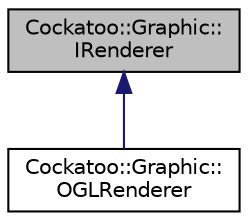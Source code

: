 digraph "Cockatoo::Graphic::IRenderer"
{
  edge [fontname="Helvetica",fontsize="10",labelfontname="Helvetica",labelfontsize="10"];
  node [fontname="Helvetica",fontsize="10",shape=record];
  Node1 [label="Cockatoo::Graphic::\lIRenderer",height=0.2,width=0.4,color="black", fillcolor="grey75", style="filled", fontcolor="black"];
  Node1 -> Node2 [dir="back",color="midnightblue",fontsize="10",style="solid",fontname="Helvetica"];
  Node2 [label="Cockatoo::Graphic::\lOGLRenderer",height=0.2,width=0.4,color="black", fillcolor="white", style="filled",URL="$classCockatoo_1_1Graphic_1_1OGLRenderer.html",tooltip="Implementation of the OpenGL-renderer. "];
}
